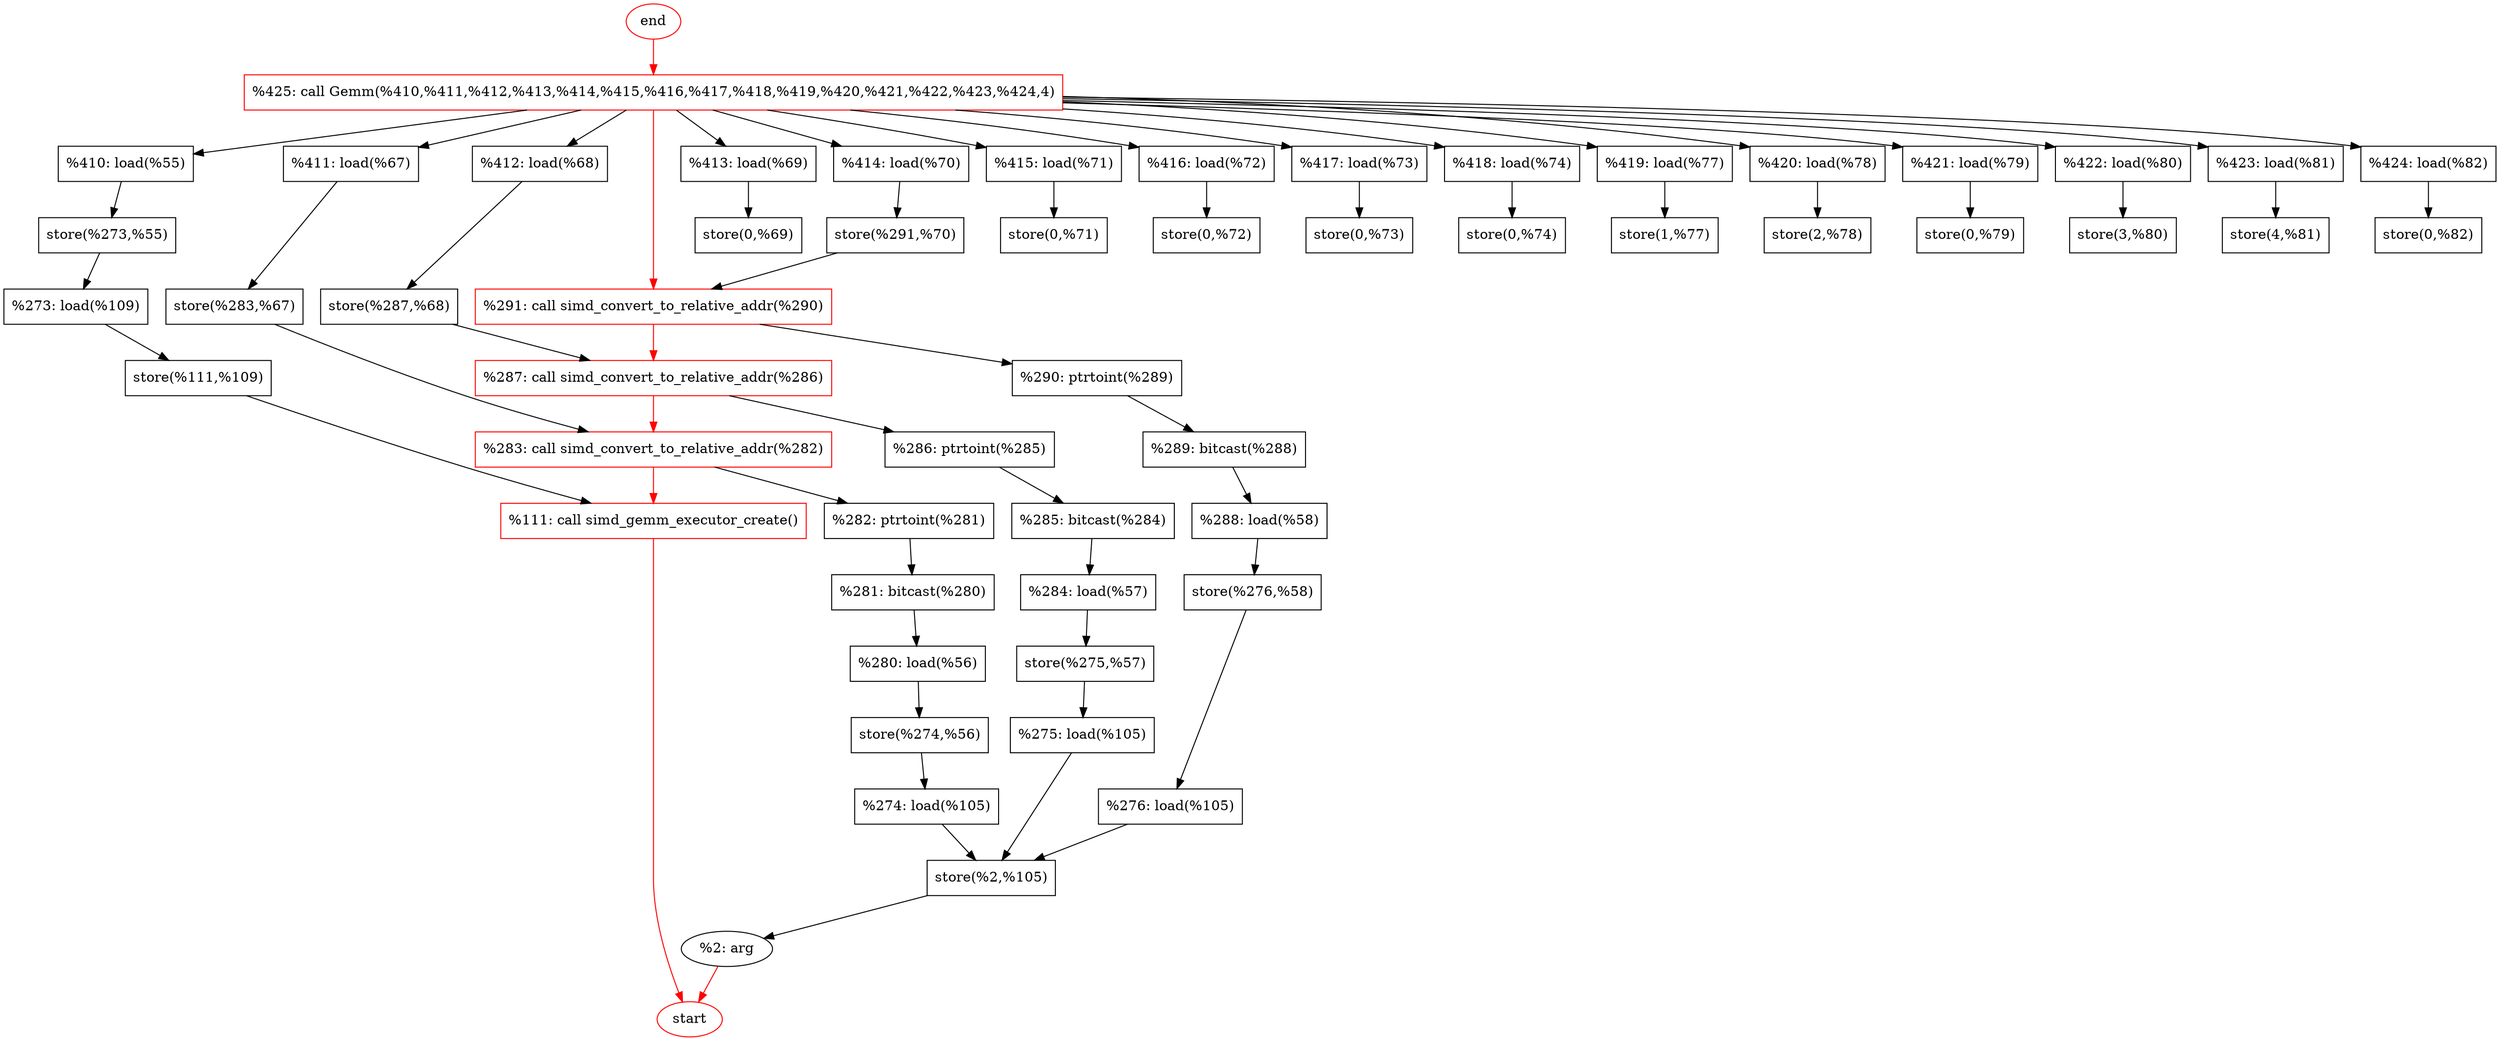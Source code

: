 digraph "foo" {
	start[shape=ellipse, label="start", color=red]
	end[shape=ellipse, label="end", color=red]
	node_0002[shape=ellipse, label="%2: arg"]
	node_0112[shape=record, label="store(%2,%105)"]
	node_0116[shape=record, label="%111: call simd_gemm_executor_create()", color=red]
	node_0117[shape=record, label="store(%111,%109)"]
	node_0341[shape=record, label="%273: load(%109)"]
	node_0342[shape=record, label="%274: load(%105)"]
	node_0343[shape=record, label="%275: load(%105)"]
	node_0344[shape=record, label="%276: load(%105)"]
	node_0348[shape=record, label="store(%273,%55)"]
	node_0349[shape=record, label="store(%274,%56)"]
	node_0350[shape=record, label="store(%275,%57)"]
	node_0351[shape=record, label="store(%276,%58)"]
	node_0360[shape=record, label="%280: load(%56)"]
	node_0361[shape=record, label="%281: bitcast(%280)"]
	node_0362[shape=record, label="%282: ptrtoint(%281)"]
	node_0363[shape=record, label="%283: call simd_convert_to_relative_addr(%282)", color=red]
	node_0364[shape=record, label="store(%283,%67)"]
	node_0365[shape=record, label="%284: load(%57)"]
	node_0366[shape=record, label="%285: bitcast(%284)"]
	node_0367[shape=record, label="%286: ptrtoint(%285)"]
	node_0368[shape=record, label="%287: call simd_convert_to_relative_addr(%286)", color=red]
	node_0369[shape=record, label="store(%287,%68)"]
	node_0370[shape=record, label="store(0,%69)"]
	node_0371[shape=record, label="%288: load(%58)"]
	node_0372[shape=record, label="%289: bitcast(%288)"]
	node_0373[shape=record, label="%290: ptrtoint(%289)"]
	node_0374[shape=record, label="%291: call simd_convert_to_relative_addr(%290)", color=red]
	node_0375[shape=record, label="store(%291,%70)"]
	node_0376[shape=record, label="store(0,%71)"]
	node_0377[shape=record, label="store(0,%72)"]
	node_0378[shape=record, label="store(0,%73)"]
	node_0379[shape=record, label="store(0,%74)"]
	node_0382[shape=record, label="store(1,%77)"]
	node_0383[shape=record, label="store(2,%78)"]
	node_0384[shape=record, label="store(0,%79)"]
	node_0385[shape=record, label="store(3,%80)"]
	node_0386[shape=record, label="store(4,%81)"]
	node_0387[shape=record, label="store(0,%82)"]
	node_0535[shape=record, label="%410: load(%55)"]
	node_0536[shape=record, label="%411: load(%67)"]
	node_0537[shape=record, label="%412: load(%68)"]
	node_0538[shape=record, label="%413: load(%69)"]
	node_0539[shape=record, label="%414: load(%70)"]
	node_0540[shape=record, label="%415: load(%71)"]
	node_0541[shape=record, label="%416: load(%72)"]
	node_0542[shape=record, label="%417: load(%73)"]
	node_0543[shape=record, label="%418: load(%74)"]
	node_0544[shape=record, label="%419: load(%77)"]
	node_0545[shape=record, label="%420: load(%78)"]
	node_0546[shape=record, label="%421: load(%79)"]
	node_0547[shape=record, label="%422: load(%80)"]
	node_0548[shape=record, label="%423: load(%81)"]
	node_0549[shape=record, label="%424: load(%82)"]
	node_0550[shape=record, label="%425: call Gemm(%410,%411,%412,%413,%414,%415,%416,%417,%418,%419,%420,%421,%422,%423,%424,4)", color=red]
	node_0112 -> node_0002 
	node_0117 -> node_0116 
	node_0341 -> node_0117 
	node_0342 -> node_0112 
	node_0343 -> node_0112 
	node_0344 -> node_0112 
	node_0348 -> node_0341 
	node_0349 -> node_0342 
	node_0350 -> node_0343 
	node_0351 -> node_0344 
	node_0360 -> node_0349 
	node_0361 -> node_0360 
	node_0362 -> node_0361 
	node_0363 -> node_0362 
	node_0364 -> node_0363 
	node_0365 -> node_0350 
	node_0366 -> node_0365 
	node_0367 -> node_0366 
	node_0368 -> node_0367 
	node_0369 -> node_0368 
	node_0371 -> node_0351 
	node_0372 -> node_0371 
	node_0373 -> node_0372 
	node_0374 -> node_0373 
	node_0375 -> node_0374 
	node_0535 -> node_0348 
	node_0536 -> node_0364 
	node_0537 -> node_0369 
	node_0538 -> node_0370 
	node_0539 -> node_0375 
	node_0540 -> node_0376 
	node_0541 -> node_0377 
	node_0542 -> node_0378 
	node_0543 -> node_0379 
	node_0544 -> node_0382 
	node_0545 -> node_0383 
	node_0546 -> node_0384 
	node_0547 -> node_0385 
	node_0548 -> node_0386 
	node_0549 -> node_0387 
	node_0550 -> node_0535 
	node_0550 -> node_0536 
	node_0550 -> node_0537 
	node_0550 -> node_0538 
	node_0550 -> node_0539 
	node_0550 -> node_0540 
	node_0550 -> node_0541 
	node_0550 -> node_0542 
	node_0550 -> node_0543 
	node_0550 -> node_0544 
	node_0550 -> node_0545 
	node_0550 -> node_0546 
	node_0550 -> node_0547 
	node_0550 -> node_0548 
	node_0550 -> node_0549 
	node_0002 -> start [color=red, weight=100]
	node_0116 -> start [color=red, weight=100]
	node_0363 -> node_0116 [color=red, weight=100]
	node_0368 -> node_0363 [color=red, weight=100]
	node_0374 -> node_0368 [color=red, weight=100]
	node_0550 -> node_0374 [color=red, weight=100]
	end -> node_0550 [color=red, weight=100]
}
